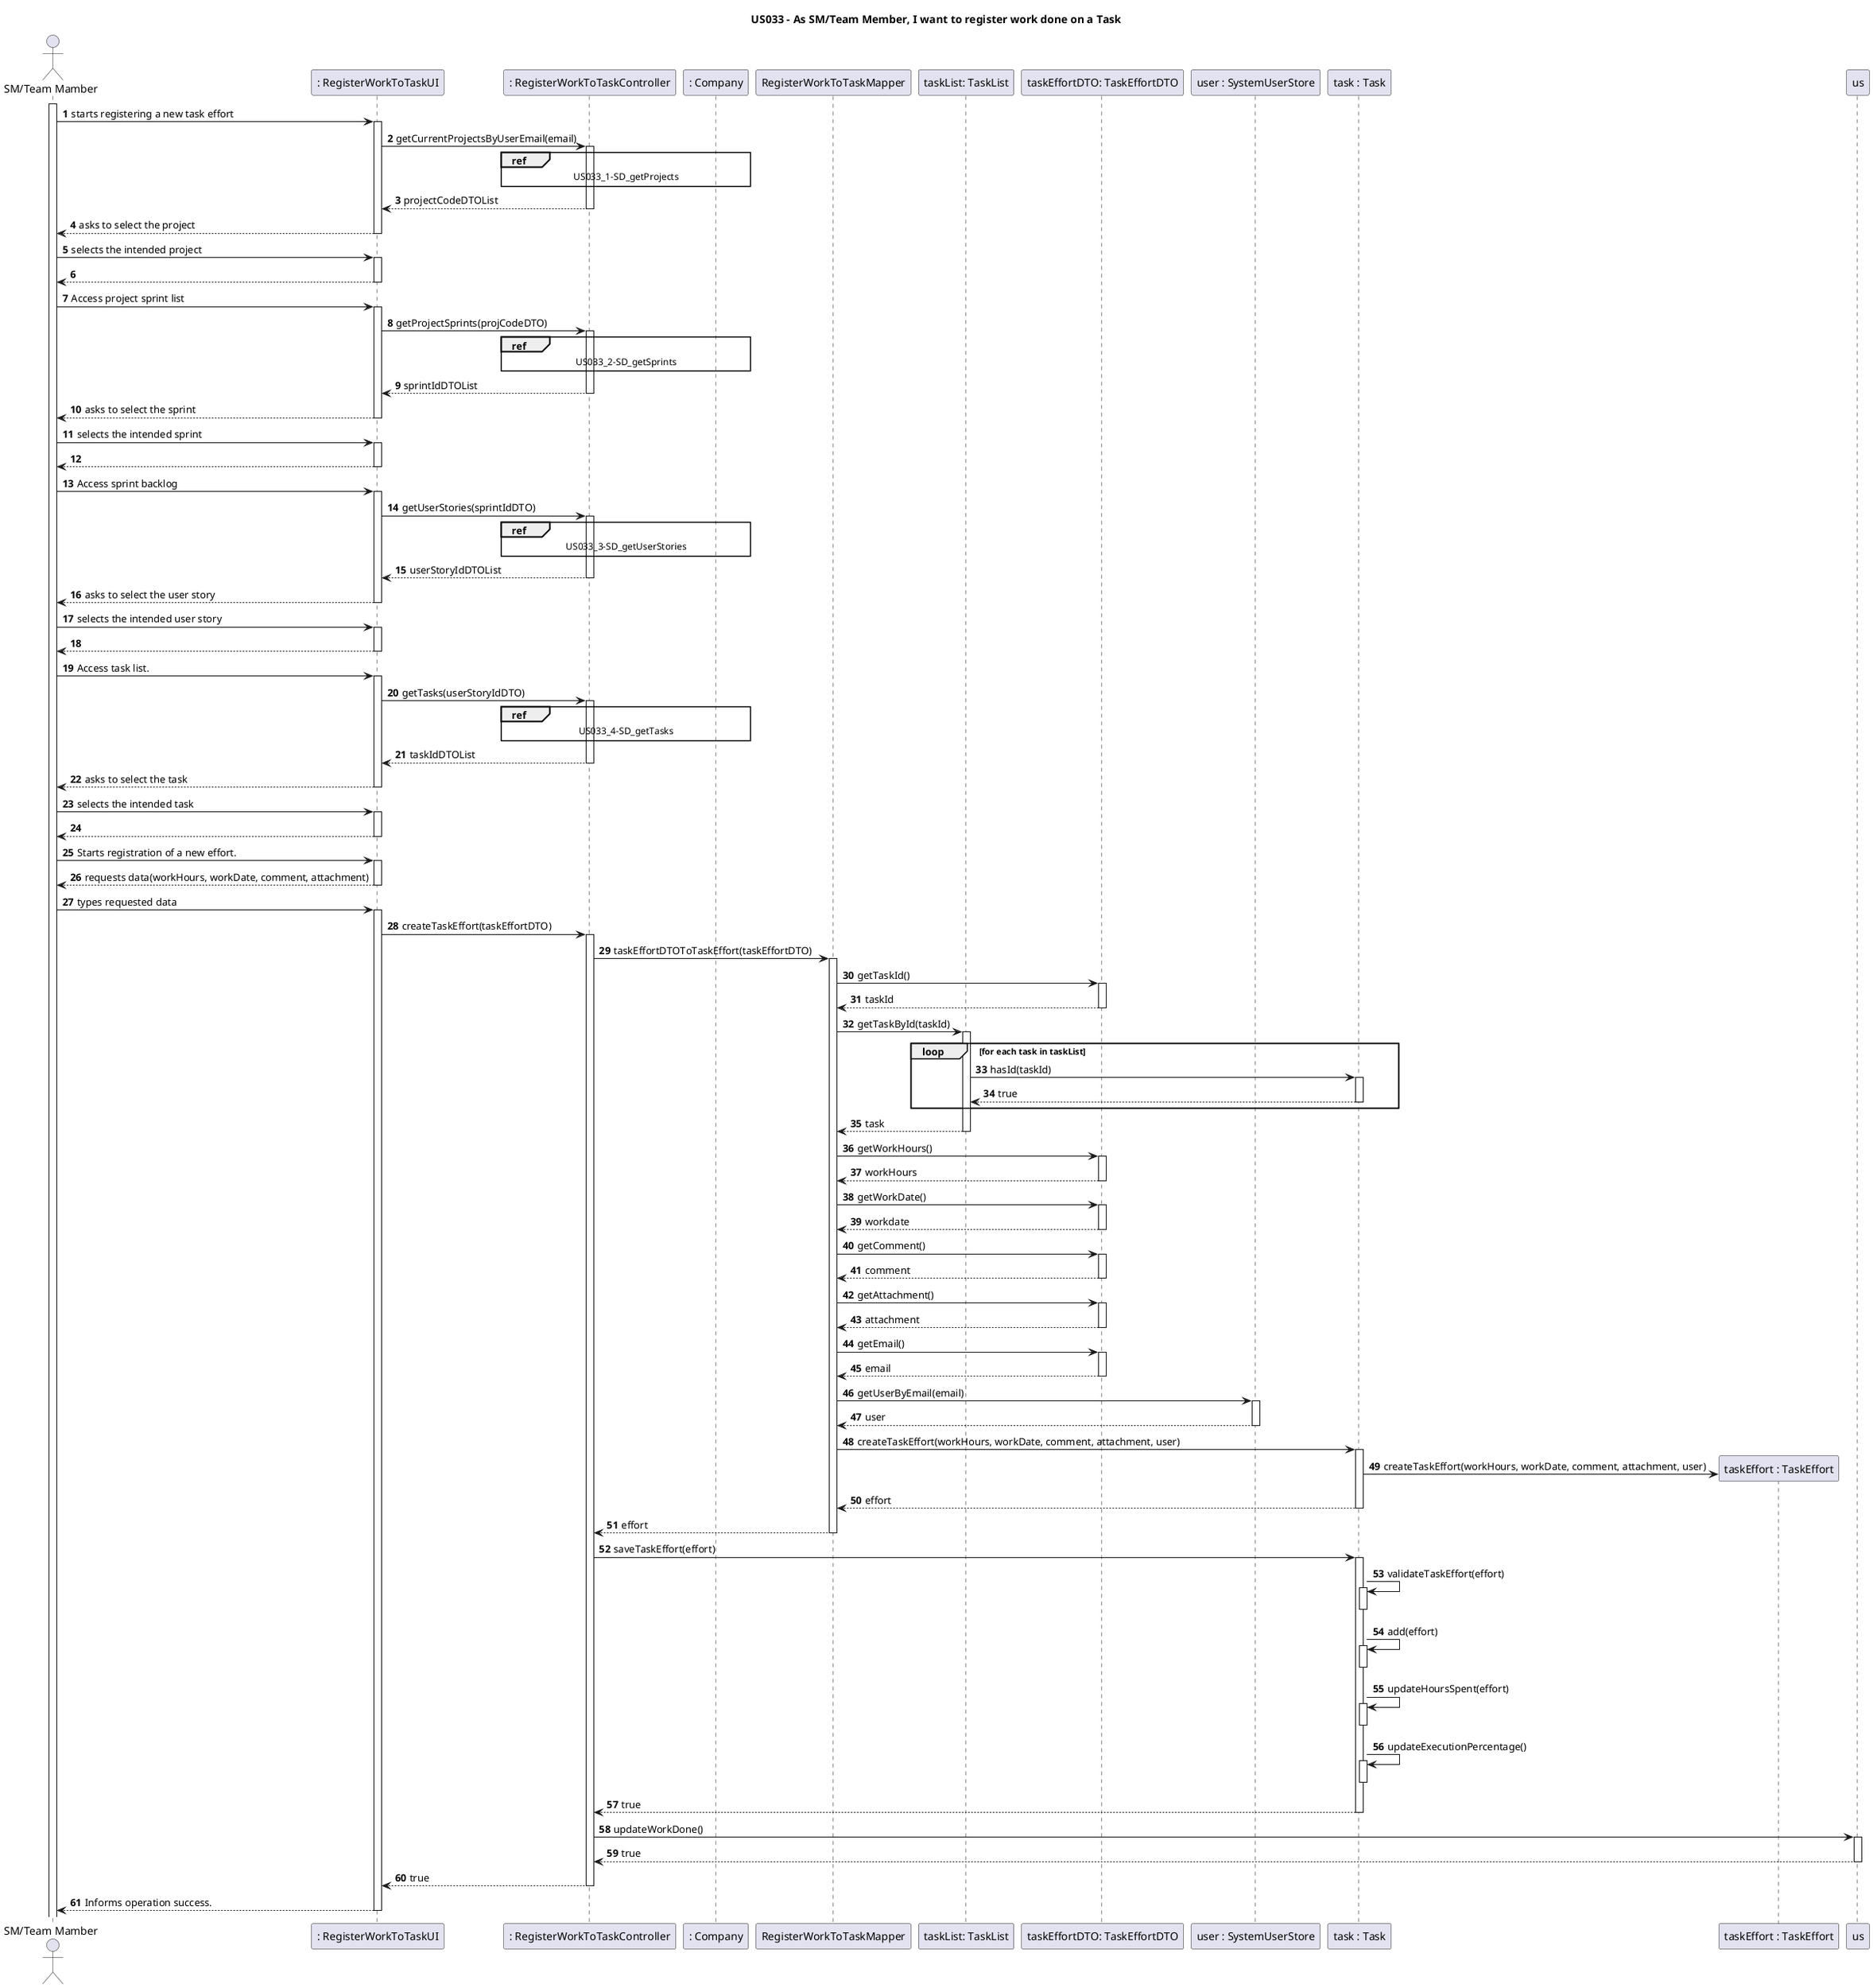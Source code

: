 @startuml
'https://plantuml.com/sequence-diagram

title US033 - As SM/Team Member, I want to register work done on a Task

autoactivate on
autonumber

actor "SM/Team Mamber" as User
participant ": RegisterWorkToTaskUI" as Ui
participant ": RegisterWorkToTaskController" as Ctrl
participant ": Company" as company
participant "RegisterWorkToTaskMapper" as mapper
participant "taskList: TaskList" as taskList
participant "taskEffortDTO: TaskEffortDTO" as effortDTO
participant "user : SystemUserStore" as userStore
participant "task : Task" as task
participant "taskEffort : TaskEffort" as effort

activate User

User->Ui : starts registering a new task effort
Ui->Ctrl: getCurrentProjectsByUserEmail(email)
ref over Ctrl, company : US033_1-SD_getProjects
Ctrl-->Ui:projectCodeDTOList
Ui-->User: asks to select the project

User->Ui: selects the intended project
Ui-->User:

User->Ui: Access project sprint list
Ui->Ctrl: getProjectSprints(projCodeDTO)
ref over Ctrl, company : US033_2-SD_getSprints
Ctrl-->Ui: sprintIdDTOList
Ui-->User: asks to select the sprint

User->Ui: selects the intended sprint
Ui-->User:

User->Ui: Access sprint backlog
Ui->Ctrl: getUserStories(sprintIdDTO)
ref over Ctrl, company : US033_3-SD_getUserStories
Ctrl-->Ui: userStoryIdDTOList
Ui-->User: asks to select the user story

User->Ui: selects the intended user story
Ui-->User:

User->Ui: Access task list.
Ui->Ctrl: getTasks(userStoryIdDTO)
ref over Ctrl, company : US033_4-SD_getTasks
Ctrl-->Ui: taskIdDTOList
Ui-->User: asks to select the task

User->Ui: selects the intended task
Ui-->User:

User -> Ui: Starts registration of a new effort.
Ui-->User: requests data(workHours, workDate, comment, attachment)
User -> Ui: types requested data
Ui -> Ctrl: createTaskEffort(taskEffortDTO)
Ctrl -> mapper: taskEffortDTOToTaskEffort(taskEffortDTO)
mapper->effortDTO: getTaskId()
effortDTO-->mapper: taskId
mapper->taskList: getTaskById(taskId)
loop for each task in taskList
taskList->task: hasId(taskId)
task-->taskList: true
end
taskList-->mapper: task
mapper->effortDTO: getWorkHours()
effortDTO-->mapper: workHours
mapper->effortDTO: getWorkDate()
effortDTO-->mapper: workdate
mapper->effortDTO: getComment()
effortDTO-->mapper: comment
mapper->effortDTO: getAttachment()
effortDTO-->mapper: attachment
mapper->effortDTO: getEmail()
effortDTO-->mapper: email
mapper->userStore: getUserByEmail(email)
userStore-->mapper: user
mapper->task:createTaskEffort(workHours, workDate, comment, attachment, user)
task->effort **: createTaskEffort(workHours, workDate, comment, attachment, user)
task-->mapper: effort
mapper--> Ctrl: effort
Ctrl -> task: saveTaskEffort(effort)
task -> task: validateTaskEffort(effort)
deactivate task
task -> task: add(effort)
deactivate task
task -> task: updateHoursSpent(effort)
deactivate task
task -> task: updateExecutionPercentage()
deactivate task
task-->Ctrl: true
Ctrl -> us: updateWorkDone()
us-->Ctrl: true
Ctrl-->Ui : true

Ui-->User : Informs operation success.
@enduml